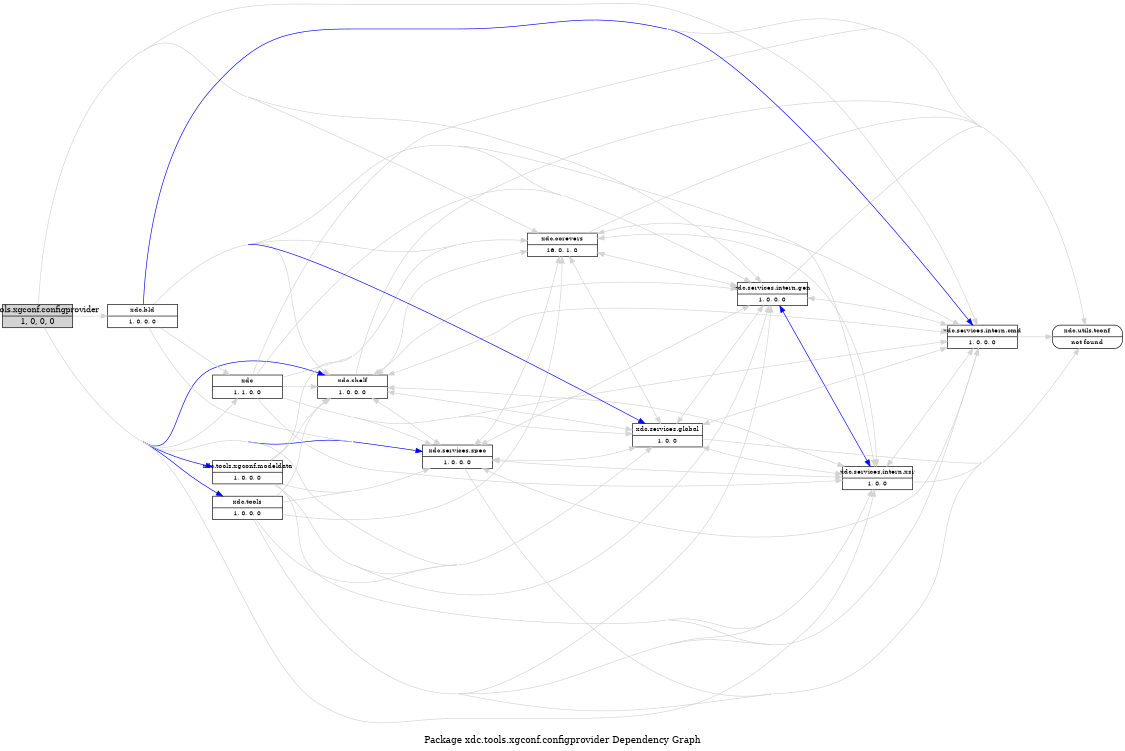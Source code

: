 digraph dependencies {
    label="\nPackage xdc.tools.xgconf.configprovider Dependency Graph";
    size="7.5,10";
    rankdir=LR;
    ranksep=".75";
    concentrate="true";
    node [fixedsize=true, width=1.5, style=filled, color=black];
    node [font=Helvetica, fontsize=12, fillcolor=lightgrey];
    xdc_tools_xgconf_configprovider [shape=record,label="xdc.tools.xgconf.configprovider|1, 0, 0, 0", URL="package.rel.xml"];
    node [fontsize=10, fillcolor=white];

    edge [style=solid, color=blue]
    xdc_tools [shape=record,label="xdc.tools|1, 0, 0, 0", URL="../../../../../../../../../../../../rtree/install/trees/products/xdcprod/xdcprod-i05/product/Linux/xdc_3_05/packages/xdc/tools/package/package.rel.svg"];
    xdc_tools_xgconf_configprovider -> xdc_tools;
    xdc_shelf [shape=record,label="xdc.shelf|1, 0, 0, 0", URL="../../../../../../../../../../../../rtree/install/trees/products/xdcprod/xdcprod-i05/product/Linux/xdc_3_05/packages/xdc/shelf/package/package.rel.svg"];
    xdc_tools_xgconf_configprovider -> xdc_shelf;
    xdc_tools_xgconf_modeldata [shape=record,label="xdc.tools.xgconf.modeldata|1, 0, 0, 0", URL="../../modeldata/package/package.rel.svg"];
    xdc_tools_xgconf_configprovider -> xdc_tools_xgconf_modeldata;
    xdc_services_spec [shape=record,label="xdc.services.spec|1, 0, 0, 0", URL="../../../../../../../../../../../../rtree/install/trees/products/xdcprod/xdcprod-i05/product/Linux/xdc_3_05/packages/xdc/services/spec/package/package.rel.svg"];
    xdc_tools_xgconf_configprovider -> xdc_services_spec;

    edge [style=solid, color=lightgrey]
    xdc_tools_xgconf_configprovider -> xdc_tools;
    xdc_tools_xgconf_configprovider -> xdc_tools_xgconf_modeldata;
    xdc_corevers [shape=record,label="xdc.corevers|16, 0, 1, 0", URL="../../../../../../../../../../../../rtree/install/trees/products/xdcprod/xdcprod-i05/product/Linux/xdc_3_05/packages/xdc/corevers/package/package.rel.svg"];
    xdc_tools_xgconf_configprovider -> xdc_corevers;
    xdc_tools_xgconf_configprovider -> xdc_services_spec;
    xdc_services_intern_cmd [shape=record,label="xdc.services.intern.cmd|1, 0, 0, 0", URL="../../../../../../../../../../../../rtree/install/trees/products/xdcprod/xdcprod-i05/product/Linux/xdc_3_05/packages/xdc/services/intern/cmd/package/package.rel.svg"];
    xdc_tools_xgconf_configprovider -> xdc_services_intern_cmd;
    xdc_services_intern_xsr [shape=record,label="xdc.services.intern.xsr|1, 0, 0", URL="../../../../../../../../../../../../rtree/install/trees/products/xdcprod/xdcprod-i05/product/Linux/xdc_3_05/packages/xdc/services/intern/xsr/package/package.rel.svg"];
    xdc_tools_xgconf_configprovider -> xdc_services_intern_xsr;
    xdc_tools_xgconf_configprovider -> xdc_shelf;
    xdc [shape=record,label="xdc|1, 1, 0, 0", URL="../../../../../../../../../../../../rtree/install/trees/products/xdcprod/xdcprod-i05/product/Linux/xdc_3_05/packages/xdc/package/package.rel.svg"];
    xdc_tools_xgconf_configprovider -> xdc;
    xdc_services_intern_gen [shape=record,label="xdc.services.intern.gen|1, 0, 0, 0", URL="../../../../../../../../../../../../rtree/install/trees/products/xdcprod/xdcprod-i05/product/Linux/xdc_3_05/packages/xdc/services/intern/gen/package/package.rel.svg"];
    xdc_tools_xgconf_configprovider -> xdc_services_intern_gen;
    xdc_services_global [shape=record,label="xdc.services.global|1, 0, 0", URL="../../../../../../../../../../../../rtree/install/trees/products/xdcprod/xdcprod-i05/product/Linux/xdc_3_05/packages/xdc/services/global/package/package.rel.svg"];
    xdc_tools_xgconf_configprovider -> xdc_services_global;
    xdc_bld [shape=record,label="xdc.bld|1, 0, 0, 0", URL="../../../../../../../../../../../../rtree/install/trees/products/xdcprod/xdcprod-i05/product/Linux/xdc_3_05/packages/xdc/bld/package/package.rel.svg"];
    xdc_tools_xgconf_configprovider -> xdc_bld;

    edge [style=solid, color=blue]
    xdc_bld -> xdc_services_global;
    xdc_bld -> xdc_services_intern_cmd;

    edge [style=solid, color=lightgrey]
    xdc_bld -> xdc;
    xdc_bld -> xdc_services_intern_gen;
    xdc_bld -> xdc_corevers;
    xdc_utils_tconf [shape=record,label="xdc.utils.tconf|not found"style=rounded, ];
    xdc_bld -> xdc_utils_tconf;
    xdc_bld -> xdc_services_global;
    xdc_bld -> xdc_services_intern_cmd;
    xdc_bld -> xdc_shelf;
    xdc_bld -> xdc_services_intern_xsr;
    xdc_bld -> xdc_services_spec;

    edge [style=solid, color=blue]

    edge [style=solid, color=lightgrey]

    edge [style=solid, color=blue]

    edge [style=solid, color=lightgrey]
    xdc_services_global -> xdc_services_intern_gen;
    xdc_services_global -> xdc_corevers;
    xdc_services_global -> xdc_utils_tconf;
    xdc_services_global -> xdc_services_intern_cmd;
    xdc_services_global -> xdc_shelf;
    xdc_services_global -> xdc_services_intern_xsr;
    xdc_services_global -> xdc_services_spec;

    edge [style=solid, color=blue]
    xdc_services_intern_gen -> xdc_shelf;
    xdc_services_intern_gen -> xdc_services_spec;
    xdc_services_intern_gen -> xdc_services_global;
    xdc_services_intern_gen -> xdc_services_intern_xsr;

    edge [style=solid, color=lightgrey]
    xdc_services_intern_gen -> xdc_corevers;
    xdc_services_intern_gen -> xdc_utils_tconf;
    xdc_services_intern_gen -> xdc_services_global;
    xdc_services_intern_gen -> xdc_services_intern_cmd;
    xdc_services_intern_gen -> xdc_shelf;
    xdc_services_intern_gen -> xdc_services_intern_xsr;
    xdc_services_intern_gen -> xdc_services_spec;

    edge [style=solid, color=blue]

    edge [style=solid, color=lightgrey]
    xdc -> xdc_services_intern_gen;
    xdc -> xdc_corevers;
    xdc -> xdc_utils_tconf;
    xdc -> xdc_services_global;
    xdc -> xdc_services_intern_cmd;
    xdc -> xdc_shelf;
    xdc -> xdc_services_intern_xsr;
    xdc -> xdc_services_spec;

    edge [style=solid, color=blue]
    xdc_services_intern_xsr -> xdc_services_global;

    edge [style=solid, color=lightgrey]
    xdc_services_intern_xsr -> xdc_corevers;
    xdc_services_intern_xsr -> xdc_services_intern_gen;
    xdc_services_intern_xsr -> xdc_utils_tconf;
    xdc_services_intern_xsr -> xdc_services_global;
    xdc_services_intern_xsr -> xdc_services_intern_cmd;
    xdc_services_intern_xsr -> xdc_shelf;
    xdc_services_intern_xsr -> xdc_services_spec;

    edge [style=solid, color=blue]
    xdc_services_intern_cmd -> xdc_shelf;
    xdc_services_intern_cmd -> xdc_services_spec;
    xdc_services_intern_cmd -> xdc_services_global;
    xdc_services_intern_cmd -> xdc_services_intern_gen;

    edge [style=solid, color=lightgrey]
    xdc_services_intern_cmd -> xdc_services_intern_gen;
    xdc_services_intern_cmd -> xdc_corevers;
    xdc_services_intern_cmd -> xdc_utils_tconf;
    xdc_services_intern_cmd -> xdc_services_global;
    xdc_services_intern_cmd -> xdc_shelf;
    xdc_services_intern_cmd -> xdc_services_intern_xsr;
    xdc_services_intern_cmd -> xdc_services_spec;

    edge [style=solid, color=blue]

    edge [style=solid, color=lightgrey]
    xdc_corevers -> xdc_services_intern_gen;
    xdc_corevers -> xdc_utils_tconf;
    xdc_corevers -> xdc_services_global;
    xdc_corevers -> xdc_services_intern_cmd;
    xdc_corevers -> xdc_shelf;
    xdc_corevers -> xdc_services_intern_xsr;
    xdc_corevers -> xdc_services_spec;

    edge [style=solid, color=blue]
    xdc_services_spec -> xdc_shelf;

    edge [style=solid, color=lightgrey]
    xdc_services_spec -> xdc_services_intern_gen;
    xdc_services_spec -> xdc_corevers;
    xdc_services_spec -> xdc_utils_tconf;
    xdc_services_spec -> xdc_services_global;
    xdc_services_spec -> xdc_services_intern_cmd;
    xdc_services_spec -> xdc_shelf;
    xdc_services_spec -> xdc_services_intern_xsr;

    edge [style=solid, color=blue]

    edge [style=solid, color=lightgrey]
    xdc_tools_xgconf_modeldata -> xdc_corevers;
    xdc_tools_xgconf_modeldata -> xdc_services_spec;
    xdc_tools_xgconf_modeldata -> xdc_services_intern_cmd;
    xdc_tools_xgconf_modeldata -> xdc_services_intern_xsr;
    xdc_tools_xgconf_modeldata -> xdc_shelf;
    xdc_tools_xgconf_modeldata -> xdc_services_intern_gen;
    xdc_tools_xgconf_modeldata -> xdc_services_global;

    edge [style=solid, color=blue]

    edge [style=solid, color=lightgrey]
    xdc_shelf -> xdc_services_intern_gen;
    xdc_shelf -> xdc_corevers;
    xdc_shelf -> xdc_utils_tconf;
    xdc_shelf -> xdc_services_global;
    xdc_shelf -> xdc_services_intern_cmd;
    xdc_shelf -> xdc_services_intern_xsr;
    xdc_shelf -> xdc_services_spec;

    edge [style=solid, color=blue]

    edge [style=solid, color=lightgrey]
    xdc_tools -> xdc_corevers;
    xdc_tools -> xdc_services_intern_gen;
    xdc_tools -> xdc_utils_tconf;
    xdc_tools -> xdc_services_global;
    xdc_tools -> xdc_services_intern_cmd;
    xdc_tools -> xdc_shelf;
    xdc_tools -> xdc_services_intern_xsr;
    xdc_tools -> xdc_services_spec;
}
